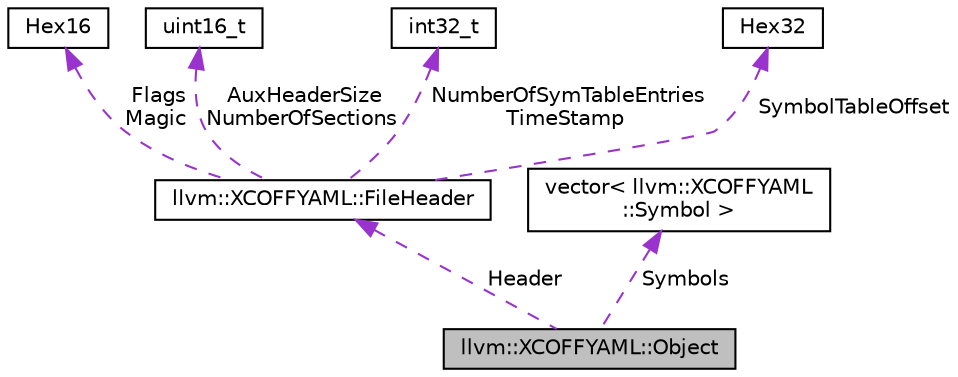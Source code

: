 digraph "llvm::XCOFFYAML::Object"
{
 // LATEX_PDF_SIZE
  bgcolor="transparent";
  edge [fontname="Helvetica",fontsize="10",labelfontname="Helvetica",labelfontsize="10"];
  node [fontname="Helvetica",fontsize="10",shape="box"];
  Node1 [label="llvm::XCOFFYAML::Object",height=0.2,width=0.4,color="black", fillcolor="grey75", style="filled", fontcolor="black",tooltip=" "];
  Node2 -> Node1 [dir="back",color="darkorchid3",fontsize="10",style="dashed",label=" Header" ,fontname="Helvetica"];
  Node2 [label="llvm::XCOFFYAML::FileHeader",height=0.2,width=0.4,color="black",URL="$structllvm_1_1XCOFFYAML_1_1FileHeader.html",tooltip=" "];
  Node3 -> Node2 [dir="back",color="darkorchid3",fontsize="10",style="dashed",label=" Flags\nMagic" ,fontname="Helvetica"];
  Node3 [label="Hex16",height=0.2,width=0.4,color="black",tooltip=" "];
  Node4 -> Node2 [dir="back",color="darkorchid3",fontsize="10",style="dashed",label=" AuxHeaderSize\nNumberOfSections" ,fontname="Helvetica"];
  Node4 [label="uint16_t",height=0.2,width=0.4,color="black",tooltip=" "];
  Node5 -> Node2 [dir="back",color="darkorchid3",fontsize="10",style="dashed",label=" NumberOfSymTableEntries\nTimeStamp" ,fontname="Helvetica"];
  Node5 [label="int32_t",height=0.2,width=0.4,color="black",tooltip=" "];
  Node6 -> Node2 [dir="back",color="darkorchid3",fontsize="10",style="dashed",label=" SymbolTableOffset" ,fontname="Helvetica"];
  Node6 [label="Hex32",height=0.2,width=0.4,color="black",tooltip=" "];
  Node7 -> Node1 [dir="back",color="darkorchid3",fontsize="10",style="dashed",label=" Symbols" ,fontname="Helvetica"];
  Node7 [label="vector\< llvm::XCOFFYAML\l::Symbol \>",height=0.2,width=0.4,color="black",tooltip=" "];
}
